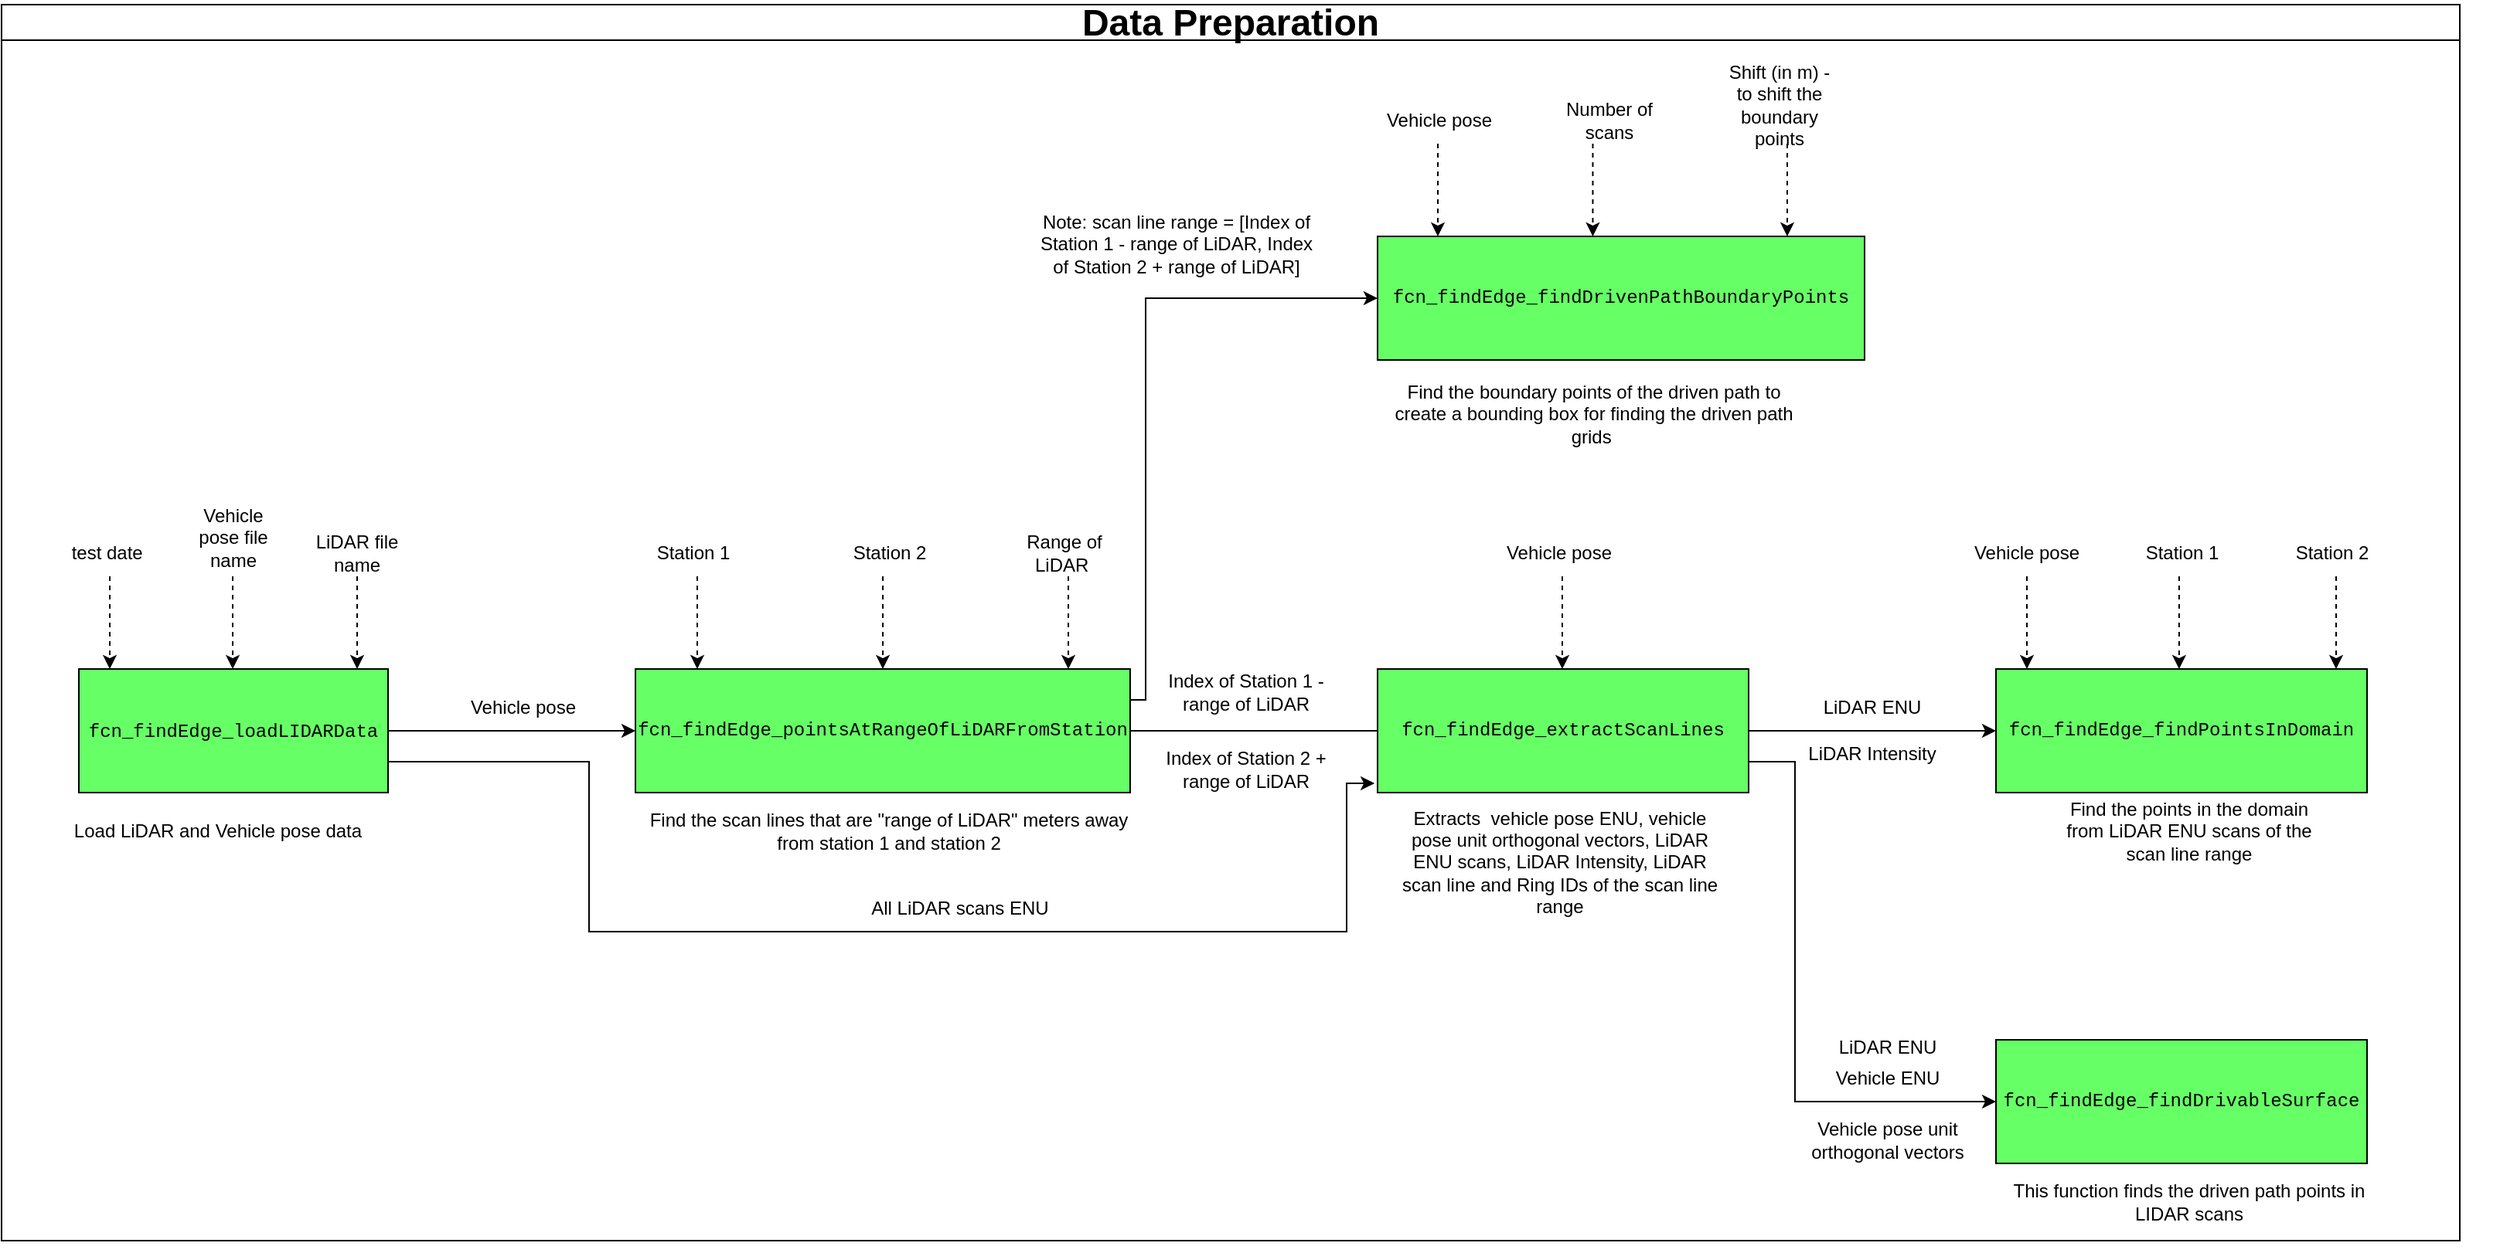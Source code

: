 <mxfile version="24.4.6" type="device">
  <diagram name="Page-1" id="1t3EqyHOZMW7sC0uhStz">
    <mxGraphModel dx="1809" dy="973" grid="1" gridSize="10" guides="1" tooltips="1" connect="1" arrows="1" fold="1" page="1" pageScale="1" pageWidth="850" pageHeight="1100" math="0" shadow="0">
      <root>
        <mxCell id="0" />
        <mxCell id="1" parent="0" />
        <mxCell id="srokErgthjkjzXlaEye1-38" style="edgeStyle=orthogonalEdgeStyle;rounded=0;orthogonalLoop=1;jettySize=auto;html=1;exitX=1;exitY=0.5;exitDx=0;exitDy=0;" edge="1" parent="1" source="srokErgthjkjzXlaEye1-19" target="srokErgthjkjzXlaEye1-29">
          <mxGeometry relative="1" as="geometry" />
        </mxCell>
        <mxCell id="srokErgthjkjzXlaEye1-19" value="&lt;span style=&quot;font-family: Menlo, Monaco, Consolas, &amp;quot;Courier New&amp;quot;, monospace; text-align: start; white-space: pre;&quot;&gt;&lt;font style=&quot;font-size: 12px;&quot;&gt;fcn_findEdge_loadLIDARData&lt;/font&gt;&lt;/span&gt;" style="rounded=0;whiteSpace=wrap;html=1;fillColor=#66FF66;" vertex="1" parent="1">
          <mxGeometry x="120" y="480" width="200" height="80" as="geometry" />
        </mxCell>
        <mxCell id="srokErgthjkjzXlaEye1-20" value="" style="html=1;labelBackgroundColor=#ffffff;startArrow=none;startFill=0;startSize=6;endArrow=classic;endFill=1;endSize=6;jettySize=auto;orthogonalLoop=1;strokeWidth=1;dashed=1;fontSize=14;rounded=0;entryX=0.5;entryY=0;entryDx=0;entryDy=0;" edge="1" parent="1">
          <mxGeometry width="60" height="60" relative="1" as="geometry">
            <mxPoint x="219.5" y="420" as="sourcePoint" />
            <mxPoint x="219.5" y="480" as="targetPoint" />
          </mxGeometry>
        </mxCell>
        <mxCell id="srokErgthjkjzXlaEye1-21" value="test date&amp;nbsp;" style="text;html=1;align=center;verticalAlign=middle;whiteSpace=wrap;rounded=0;" vertex="1" parent="1">
          <mxGeometry x="110" y="390" width="60" height="30" as="geometry" />
        </mxCell>
        <mxCell id="srokErgthjkjzXlaEye1-22" value="" style="html=1;labelBackgroundColor=#ffffff;startArrow=none;startFill=0;startSize=6;endArrow=classic;endFill=1;endSize=6;jettySize=auto;orthogonalLoop=1;strokeWidth=1;dashed=1;fontSize=14;rounded=0;entryX=0.5;entryY=0;entryDx=0;entryDy=0;" edge="1" parent="1">
          <mxGeometry width="60" height="60" relative="1" as="geometry">
            <mxPoint x="300" y="420" as="sourcePoint" />
            <mxPoint x="300" y="480" as="targetPoint" />
          </mxGeometry>
        </mxCell>
        <mxCell id="srokErgthjkjzXlaEye1-23" value="" style="html=1;labelBackgroundColor=#ffffff;startArrow=none;startFill=0;startSize=6;endArrow=classic;endFill=1;endSize=6;jettySize=auto;orthogonalLoop=1;strokeWidth=1;dashed=1;fontSize=14;rounded=0;entryX=0.5;entryY=0;entryDx=0;entryDy=0;" edge="1" parent="1">
          <mxGeometry width="60" height="60" relative="1" as="geometry">
            <mxPoint x="140" y="420" as="sourcePoint" />
            <mxPoint x="140" y="480" as="targetPoint" />
          </mxGeometry>
        </mxCell>
        <mxCell id="srokErgthjkjzXlaEye1-24" value="Vehicle pose file name" style="text;html=1;align=center;verticalAlign=middle;whiteSpace=wrap;rounded=0;" vertex="1" parent="1">
          <mxGeometry x="190" y="380" width="60" height="30" as="geometry" />
        </mxCell>
        <mxCell id="srokErgthjkjzXlaEye1-25" value="LiDAR file name" style="text;html=1;align=center;verticalAlign=middle;whiteSpace=wrap;rounded=0;" vertex="1" parent="1">
          <mxGeometry x="270" y="390" width="60" height="30" as="geometry" />
        </mxCell>
        <mxCell id="srokErgthjkjzXlaEye1-47" style="edgeStyle=orthogonalEdgeStyle;rounded=0;orthogonalLoop=1;jettySize=auto;html=1;exitX=1;exitY=0.5;exitDx=0;exitDy=0;" edge="1" parent="1" source="srokErgthjkjzXlaEye1-29">
          <mxGeometry relative="1" as="geometry">
            <mxPoint x="1040" y="520" as="targetPoint" />
          </mxGeometry>
        </mxCell>
        <mxCell id="srokErgthjkjzXlaEye1-29" value="&lt;div style=&quot;padding: 30px; text-align: start;&quot; class=&quot;rtcContent&quot;&gt;&lt;div style=&quot;font-family: Menlo, Monaco, Consolas, &amp;quot;Courier New&amp;quot;, monospace;&quot; class=&quot;lineNode&quot;&gt;&lt;span style=&quot;white-space: pre;&quot;&gt;&lt;font style=&quot;font-size: 12px;&quot;&gt;fcn_findEdge_pointsAtRangeOfLiDARFromStation&lt;/font&gt;&lt;/span&gt;&lt;/div&gt;&lt;/div&gt;" style="rounded=0;whiteSpace=wrap;html=1;fillColor=#66FF66;" vertex="1" parent="1">
          <mxGeometry x="480" y="480" width="320" height="80" as="geometry" />
        </mxCell>
        <mxCell id="srokErgthjkjzXlaEye1-31" value="Load LiDAR and Vehicle pose data" style="text;html=1;align=center;verticalAlign=middle;whiteSpace=wrap;rounded=0;" vertex="1" parent="1">
          <mxGeometry x="100" y="570" width="220" height="30" as="geometry" />
        </mxCell>
        <mxCell id="srokErgthjkjzXlaEye1-35" value="Find the scan lines that are &quot;range of LiDAR&quot; meters away from station 1 and station 2" style="text;html=1;align=center;verticalAlign=middle;whiteSpace=wrap;rounded=0;" vertex="1" parent="1">
          <mxGeometry x="484" y="570" width="320" height="30" as="geometry" />
        </mxCell>
        <mxCell id="srokErgthjkjzXlaEye1-39" value="Vehicle pose" style="text;html=1;align=center;verticalAlign=middle;whiteSpace=wrap;rounded=0;" vertex="1" parent="1">
          <mxGeometry x="370" y="490" width="75" height="30" as="geometry" />
        </mxCell>
        <mxCell id="srokErgthjkjzXlaEye1-41" value="" style="html=1;labelBackgroundColor=#ffffff;startArrow=none;startFill=0;startSize=6;endArrow=classic;endFill=1;endSize=6;jettySize=auto;orthogonalLoop=1;strokeWidth=1;dashed=1;fontSize=14;rounded=0;entryX=0.5;entryY=0;entryDx=0;entryDy=0;" edge="1" parent="1">
          <mxGeometry width="60" height="60" relative="1" as="geometry">
            <mxPoint x="520" y="420" as="sourcePoint" />
            <mxPoint x="520" y="480" as="targetPoint" />
          </mxGeometry>
        </mxCell>
        <mxCell id="srokErgthjkjzXlaEye1-42" value="Station 1" style="text;html=1;align=center;verticalAlign=middle;whiteSpace=wrap;rounded=0;" vertex="1" parent="1">
          <mxGeometry x="480" y="390" width="75" height="30" as="geometry" />
        </mxCell>
        <mxCell id="srokErgthjkjzXlaEye1-43" value="" style="html=1;labelBackgroundColor=#ffffff;startArrow=none;startFill=0;startSize=6;endArrow=classic;endFill=1;endSize=6;jettySize=auto;orthogonalLoop=1;strokeWidth=1;dashed=1;fontSize=14;rounded=0;entryX=0.5;entryY=0;entryDx=0;entryDy=0;" edge="1" parent="1">
          <mxGeometry width="60" height="60" relative="1" as="geometry">
            <mxPoint x="640" y="420" as="sourcePoint" />
            <mxPoint x="640" y="480" as="targetPoint" />
          </mxGeometry>
        </mxCell>
        <mxCell id="srokErgthjkjzXlaEye1-44" value="Station 2" style="text;html=1;align=center;verticalAlign=middle;whiteSpace=wrap;rounded=0;" vertex="1" parent="1">
          <mxGeometry x="606.5" y="390" width="75" height="30" as="geometry" />
        </mxCell>
        <mxCell id="srokErgthjkjzXlaEye1-45" value="" style="html=1;labelBackgroundColor=#ffffff;startArrow=none;startFill=0;startSize=6;endArrow=classic;endFill=1;endSize=6;jettySize=auto;orthogonalLoop=1;strokeWidth=1;dashed=1;fontSize=14;rounded=0;entryX=0.5;entryY=0;entryDx=0;entryDy=0;" edge="1" parent="1">
          <mxGeometry width="60" height="60" relative="1" as="geometry">
            <mxPoint x="760" y="420" as="sourcePoint" />
            <mxPoint x="760" y="480" as="targetPoint" />
          </mxGeometry>
        </mxCell>
        <mxCell id="srokErgthjkjzXlaEye1-46" value="Range of LiDAR&amp;nbsp;" style="text;html=1;align=center;verticalAlign=middle;whiteSpace=wrap;rounded=0;" vertex="1" parent="1">
          <mxGeometry x="720" y="390" width="75" height="30" as="geometry" />
        </mxCell>
        <mxCell id="srokErgthjkjzXlaEye1-48" value="Index of Station 1 - range of LiDAR" style="text;html=1;align=center;verticalAlign=middle;whiteSpace=wrap;rounded=0;" vertex="1" parent="1">
          <mxGeometry x="820" y="480" width="110" height="30" as="geometry" />
        </mxCell>
        <mxCell id="srokErgthjkjzXlaEye1-49" value="Index of Station 2 + range of LiDAR" style="text;html=1;align=center;verticalAlign=middle;whiteSpace=wrap;rounded=0;" vertex="1" parent="1">
          <mxGeometry x="820" y="530" width="110" height="30" as="geometry" />
        </mxCell>
        <mxCell id="srokErgthjkjzXlaEye1-69" style="edgeStyle=orthogonalEdgeStyle;rounded=0;orthogonalLoop=1;jettySize=auto;html=1;exitX=1;exitY=0.5;exitDx=0;exitDy=0;" edge="1" parent="1" source="srokErgthjkjzXlaEye1-50" target="srokErgthjkjzXlaEye1-61">
          <mxGeometry relative="1" as="geometry" />
        </mxCell>
        <mxCell id="srokErgthjkjzXlaEye1-78" style="edgeStyle=orthogonalEdgeStyle;rounded=0;orthogonalLoop=1;jettySize=auto;html=1;exitX=1;exitY=0.25;exitDx=0;exitDy=0;entryX=0;entryY=0.5;entryDx=0;entryDy=0;" edge="1" parent="1">
          <mxGeometry relative="1" as="geometry">
            <mxPoint x="800" y="500" as="sourcePoint" />
            <mxPoint x="960" y="240" as="targetPoint" />
            <Array as="points">
              <mxPoint x="810" y="500" />
              <mxPoint x="810" y="240" />
            </Array>
          </mxGeometry>
        </mxCell>
        <mxCell id="srokErgthjkjzXlaEye1-108" style="edgeStyle=orthogonalEdgeStyle;rounded=0;orthogonalLoop=1;jettySize=auto;html=1;exitX=1;exitY=0.75;exitDx=0;exitDy=0;entryX=0;entryY=0.5;entryDx=0;entryDy=0;" edge="1" parent="1" source="srokErgthjkjzXlaEye1-50">
          <mxGeometry relative="1" as="geometry">
            <mxPoint x="1360" y="760" as="targetPoint" />
            <Array as="points">
              <mxPoint x="1230" y="540" />
              <mxPoint x="1230" y="760" />
            </Array>
          </mxGeometry>
        </mxCell>
        <mxCell id="srokErgthjkjzXlaEye1-50" value="&lt;div style=&quot;padding: 30px; text-align: start;&quot; class=&quot;rtcContent&quot;&gt;&lt;div style=&quot;font-family: Menlo, Monaco, Consolas, &amp;quot;Courier New&amp;quot;, monospace;&quot; class=&quot;lineNode&quot;&gt;&lt;span style=&quot;white-space: pre;&quot;&gt;&lt;font style=&quot;font-size: 12px;&quot;&gt;fcn_findEdge_extractScanLines&lt;/font&gt;&lt;/span&gt;&lt;/div&gt;&lt;/div&gt;" style="rounded=0;whiteSpace=wrap;html=1;fillColor=#66FF66;" vertex="1" parent="1">
          <mxGeometry x="960" y="480" width="240" height="80" as="geometry" />
        </mxCell>
        <mxCell id="srokErgthjkjzXlaEye1-56" style="edgeStyle=orthogonalEdgeStyle;rounded=0;orthogonalLoop=1;jettySize=auto;html=1;exitX=1;exitY=0.75;exitDx=0;exitDy=0;entryX=-0.008;entryY=0.925;entryDx=0;entryDy=0;entryPerimeter=0;" edge="1" parent="1" source="srokErgthjkjzXlaEye1-19" target="srokErgthjkjzXlaEye1-50">
          <mxGeometry relative="1" as="geometry">
            <Array as="points">
              <mxPoint x="450" y="540" />
              <mxPoint x="450" y="650" />
              <mxPoint x="940" y="650" />
              <mxPoint x="940" y="554" />
            </Array>
          </mxGeometry>
        </mxCell>
        <mxCell id="srokErgthjkjzXlaEye1-57" value="All LiDAR scans ENU" style="text;html=1;align=center;verticalAlign=middle;whiteSpace=wrap;rounded=0;" vertex="1" parent="1">
          <mxGeometry x="620" y="620" width="140" height="30" as="geometry" />
        </mxCell>
        <mxCell id="srokErgthjkjzXlaEye1-58" value="" style="html=1;labelBackgroundColor=#ffffff;startArrow=none;startFill=0;startSize=6;endArrow=classic;endFill=1;endSize=6;jettySize=auto;orthogonalLoop=1;strokeWidth=1;dashed=1;fontSize=14;rounded=0;entryX=0.5;entryY=0;entryDx=0;entryDy=0;" edge="1" parent="1">
          <mxGeometry width="60" height="60" relative="1" as="geometry">
            <mxPoint x="1079.5" y="420" as="sourcePoint" />
            <mxPoint x="1079.5" y="480" as="targetPoint" />
          </mxGeometry>
        </mxCell>
        <mxCell id="srokErgthjkjzXlaEye1-59" value="Vehicle pose" style="text;html=1;align=center;verticalAlign=middle;whiteSpace=wrap;rounded=0;" vertex="1" parent="1">
          <mxGeometry x="1040" y="390" width="75" height="30" as="geometry" />
        </mxCell>
        <mxCell id="srokErgthjkjzXlaEye1-61" value="&lt;div style=&quot;padding: 30px; text-align: start;&quot; class=&quot;rtcContent&quot;&gt;&lt;div style=&quot;font-family: Menlo, Monaco, Consolas, &amp;quot;Courier New&amp;quot;, monospace;&quot; class=&quot;lineNode&quot;&gt;&lt;div style=&quot;padding: 30px;&quot; class=&quot;rtcContent&quot;&gt;&lt;div style=&quot;&quot; class=&quot;lineNode&quot;&gt;&lt;span style=&quot;white-space: pre;&quot;&gt;&lt;font style=&quot;font-size: 12px;&quot;&gt;fcn_findEdge_findPointsInDomain&lt;/font&gt;&lt;/span&gt;&lt;/div&gt;&lt;/div&gt;&lt;/div&gt;&lt;/div&gt;" style="rounded=0;whiteSpace=wrap;html=1;fillColor=#66FF66;" vertex="1" parent="1">
          <mxGeometry x="1360" y="480" width="240" height="80" as="geometry" />
        </mxCell>
        <mxCell id="srokErgthjkjzXlaEye1-65" value="" style="html=1;labelBackgroundColor=#ffffff;startArrow=none;startFill=0;startSize=6;endArrow=classic;endFill=1;endSize=6;jettySize=auto;orthogonalLoop=1;strokeWidth=1;dashed=1;fontSize=14;rounded=0;entryX=0.5;entryY=0;entryDx=0;entryDy=0;" edge="1" parent="1">
          <mxGeometry width="60" height="60" relative="1" as="geometry">
            <mxPoint x="1478.46" y="420" as="sourcePoint" />
            <mxPoint x="1478.46" y="480" as="targetPoint" />
          </mxGeometry>
        </mxCell>
        <mxCell id="srokErgthjkjzXlaEye1-66" value="Station 1" style="text;html=1;align=center;verticalAlign=middle;whiteSpace=wrap;rounded=0;" vertex="1" parent="1">
          <mxGeometry x="1442.5" y="390" width="75" height="30" as="geometry" />
        </mxCell>
        <mxCell id="srokErgthjkjzXlaEye1-67" value="" style="html=1;labelBackgroundColor=#ffffff;startArrow=none;startFill=0;startSize=6;endArrow=classic;endFill=1;endSize=6;jettySize=auto;orthogonalLoop=1;strokeWidth=1;dashed=1;fontSize=14;rounded=0;entryX=0.5;entryY=0;entryDx=0;entryDy=0;" edge="1" parent="1">
          <mxGeometry width="60" height="60" relative="1" as="geometry">
            <mxPoint x="1580" y="420" as="sourcePoint" />
            <mxPoint x="1580" y="480" as="targetPoint" />
          </mxGeometry>
        </mxCell>
        <mxCell id="srokErgthjkjzXlaEye1-68" value="Station 2" style="text;html=1;align=center;verticalAlign=middle;whiteSpace=wrap;rounded=0;" vertex="1" parent="1">
          <mxGeometry x="1540" y="390" width="75" height="30" as="geometry" />
        </mxCell>
        <mxCell id="srokErgthjkjzXlaEye1-70" value="Extracts&amp;nbsp; vehicle pose ENU, vehicle pose unit orthogonal vectors, LiDAR ENU scans, LiDAR Intensity, LiDAR scan line and Ring IDs&amp;nbsp;of the scan line range" style="text;html=1;align=center;verticalAlign=middle;whiteSpace=wrap;rounded=0;" vertex="1" parent="1">
          <mxGeometry x="967.5" y="550" width="220" height="110" as="geometry" />
        </mxCell>
        <mxCell id="srokErgthjkjzXlaEye1-71" value="Note: scan line range = [Index of Station 1 - range of LiDAR, Index of Station 2 + range of LiDAR]" style="text;html=1;align=center;verticalAlign=middle;whiteSpace=wrap;rounded=0;" vertex="1" parent="1">
          <mxGeometry x="740" y="140" width="180" height="130" as="geometry" />
        </mxCell>
        <mxCell id="srokErgthjkjzXlaEye1-74" value="" style="html=1;labelBackgroundColor=#ffffff;startArrow=none;startFill=0;startSize=6;endArrow=classic;endFill=1;endSize=6;jettySize=auto;orthogonalLoop=1;strokeWidth=1;dashed=1;fontSize=14;rounded=0;entryX=0.5;entryY=0;entryDx=0;entryDy=0;" edge="1" parent="1">
          <mxGeometry width="60" height="60" relative="1" as="geometry">
            <mxPoint x="1380" y="420" as="sourcePoint" />
            <mxPoint x="1380" y="480" as="targetPoint" />
          </mxGeometry>
        </mxCell>
        <mxCell id="srokErgthjkjzXlaEye1-75" value="Vehicle pose" style="text;html=1;align=center;verticalAlign=middle;whiteSpace=wrap;rounded=0;" vertex="1" parent="1">
          <mxGeometry x="1340" y="390" width="80" height="30" as="geometry" />
        </mxCell>
        <mxCell id="srokErgthjkjzXlaEye1-77" value="&lt;div style=&quot;padding: 30px; text-align: start;&quot; class=&quot;rtcContent&quot;&gt;&lt;div style=&quot;font-family: Menlo, Monaco, Consolas, &amp;quot;Courier New&amp;quot;, monospace;&quot; class=&quot;lineNode&quot;&gt;&lt;div style=&quot;padding: 30px;&quot; class=&quot;rtcContent&quot;&gt;&lt;div style=&quot;&quot; class=&quot;lineNode&quot;&gt;&lt;div style=&quot;padding: 30px;&quot; class=&quot;rtcContent&quot;&gt;&lt;div style=&quot;&quot; class=&quot;lineNode&quot;&gt;&lt;div style=&quot;padding: 30px;&quot; class=&quot;rtcContent&quot;&gt;&lt;div style=&quot;&quot; class=&quot;lineNode&quot;&gt;&lt;span style=&quot;white-space: pre;&quot;&gt;&lt;font style=&quot;font-size: 12px;&quot;&gt;fcn_findEdge_findDrivenPathBoundaryPoints&lt;/font&gt;&lt;/span&gt;&lt;/div&gt;&lt;/div&gt;&lt;/div&gt;&lt;/div&gt;&lt;/div&gt;&lt;/div&gt;&lt;/div&gt;&lt;/div&gt;" style="rounded=0;whiteSpace=wrap;html=1;fillColor=#66FF66;" vertex="1" parent="1">
          <mxGeometry x="960" y="200" width="315" height="80" as="geometry" />
        </mxCell>
        <mxCell id="srokErgthjkjzXlaEye1-79" value="This function finds the driven path points in LIDAR scans" style="text;html=1;align=center;verticalAlign=middle;whiteSpace=wrap;rounded=0;" vertex="1" parent="1">
          <mxGeometry x="1370" y="810" width="230" height="30" as="geometry" />
        </mxCell>
        <mxCell id="srokErgthjkjzXlaEye1-80" value="Find the points in the domain from LiDAR ENU scans of the scan line range" style="text;html=1;align=center;verticalAlign=middle;whiteSpace=wrap;rounded=0;" vertex="1" parent="1">
          <mxGeometry x="1400" y="570" width="170" height="30" as="geometry" />
        </mxCell>
        <mxCell id="srokErgthjkjzXlaEye1-81" value="Find the boundary points of the driven path to create a bounding box for finding the driven path grids&amp;nbsp;" style="text;html=1;align=center;verticalAlign=middle;whiteSpace=wrap;rounded=0;" vertex="1" parent="1">
          <mxGeometry x="970" y="300" width="260" height="30" as="geometry" />
        </mxCell>
        <mxCell id="srokErgthjkjzXlaEye1-82" value="" style="html=1;labelBackgroundColor=#ffffff;startArrow=none;startFill=0;startSize=6;endArrow=classic;endFill=1;endSize=6;jettySize=auto;orthogonalLoop=1;strokeWidth=1;dashed=1;fontSize=14;rounded=0;entryX=0.5;entryY=0;entryDx=0;entryDy=0;" edge="1" parent="1">
          <mxGeometry width="60" height="60" relative="1" as="geometry">
            <mxPoint x="999" y="140" as="sourcePoint" />
            <mxPoint x="999" y="200" as="targetPoint" />
          </mxGeometry>
        </mxCell>
        <mxCell id="srokErgthjkjzXlaEye1-83" value="Vehicle pose" style="text;html=1;align=center;verticalAlign=middle;whiteSpace=wrap;rounded=0;" vertex="1" parent="1">
          <mxGeometry x="960" y="110" width="80" height="30" as="geometry" />
        </mxCell>
        <mxCell id="srokErgthjkjzXlaEye1-87" value="" style="html=1;labelBackgroundColor=#ffffff;startArrow=none;startFill=0;startSize=6;endArrow=classic;endFill=1;endSize=6;jettySize=auto;orthogonalLoop=1;strokeWidth=1;dashed=1;fontSize=14;rounded=0;entryX=0.5;entryY=0;entryDx=0;entryDy=0;" edge="1" parent="1">
          <mxGeometry width="60" height="60" relative="1" as="geometry">
            <mxPoint x="1099.23" y="140" as="sourcePoint" />
            <mxPoint x="1099.23" y="200" as="targetPoint" />
          </mxGeometry>
        </mxCell>
        <mxCell id="srokErgthjkjzXlaEye1-88" value="Number of scans" style="text;html=1;align=center;verticalAlign=middle;whiteSpace=wrap;rounded=0;" vertex="1" parent="1">
          <mxGeometry x="1070" y="110" width="80" height="30" as="geometry" />
        </mxCell>
        <mxCell id="srokErgthjkjzXlaEye1-89" value="" style="html=1;labelBackgroundColor=#ffffff;startArrow=none;startFill=0;startSize=6;endArrow=classic;endFill=1;endSize=6;jettySize=auto;orthogonalLoop=1;strokeWidth=1;dashed=1;fontSize=14;rounded=0;entryX=0.5;entryY=0;entryDx=0;entryDy=0;" edge="1" parent="1">
          <mxGeometry width="60" height="60" relative="1" as="geometry">
            <mxPoint x="1225" y="140" as="sourcePoint" />
            <mxPoint x="1225" y="200" as="targetPoint" />
          </mxGeometry>
        </mxCell>
        <mxCell id="srokErgthjkjzXlaEye1-90" value="Shift (in m) - to shift the boundary points" style="text;html=1;align=center;verticalAlign=middle;whiteSpace=wrap;rounded=0;" vertex="1" parent="1">
          <mxGeometry x="1180" y="100" width="80" height="30" as="geometry" />
        </mxCell>
        <mxCell id="srokErgthjkjzXlaEye1-101" value="LiDAR ENU" style="text;html=1;align=center;verticalAlign=middle;whiteSpace=wrap;rounded=0;" vertex="1" parent="1">
          <mxGeometry x="1230" y="490" width="100" height="30" as="geometry" />
        </mxCell>
        <mxCell id="srokErgthjkjzXlaEye1-102" value="LiDAR Intensity" style="text;html=1;align=center;verticalAlign=middle;whiteSpace=wrap;rounded=0;" vertex="1" parent="1">
          <mxGeometry x="1230" y="520" width="100" height="30" as="geometry" />
        </mxCell>
        <mxCell id="srokErgthjkjzXlaEye1-109" value="LiDAR ENU" style="text;html=1;align=center;verticalAlign=middle;whiteSpace=wrap;rounded=0;" vertex="1" parent="1">
          <mxGeometry x="1240" y="710" width="100" height="30" as="geometry" />
        </mxCell>
        <mxCell id="srokErgthjkjzXlaEye1-110" value="Vehicle pose unit orthogonal vectors" style="text;html=1;align=center;verticalAlign=middle;whiteSpace=wrap;rounded=0;" vertex="1" parent="1">
          <mxGeometry x="1225" y="770" width="130" height="30" as="geometry" />
        </mxCell>
        <mxCell id="srokErgthjkjzXlaEye1-111" value="Vehicle ENU" style="text;html=1;align=center;verticalAlign=middle;whiteSpace=wrap;rounded=0;" vertex="1" parent="1">
          <mxGeometry x="1240" y="730" width="100" height="30" as="geometry" />
        </mxCell>
        <mxCell id="srokErgthjkjzXlaEye1-115" value="&lt;div style=&quot;padding: 30px; text-align: start;&quot; class=&quot;rtcContent&quot;&gt;&lt;div style=&quot;font-family: Menlo, Monaco, Consolas, &amp;quot;Courier New&amp;quot;, monospace;&quot; class=&quot;lineNode&quot;&gt;&lt;div style=&quot;padding: 30px;&quot; class=&quot;rtcContent&quot;&gt;&lt;div style=&quot;&quot; class=&quot;lineNode&quot;&gt;&lt;div style=&quot;padding: 30px;&quot; class=&quot;rtcContent&quot;&gt;&lt;div style=&quot;&quot; class=&quot;lineNode&quot;&gt;&lt;span style=&quot;white-space: pre;&quot;&gt;&lt;font style=&quot;font-size: 12px;&quot;&gt;fcn_findEdge_findDrivableSurface&lt;/font&gt;&lt;/span&gt;&lt;/div&gt;&lt;/div&gt;&lt;/div&gt;&lt;/div&gt;&lt;/div&gt;&lt;/div&gt;" style="rounded=0;whiteSpace=wrap;html=1;fillColor=#66FF66;" vertex="1" parent="1">
          <mxGeometry x="1360" y="720" width="240" height="80" as="geometry" />
        </mxCell>
        <mxCell id="srokErgthjkjzXlaEye1-116" value="&lt;font style=&quot;font-size: 24px;&quot;&gt;Data Preparation&lt;/font&gt;" style="swimlane;whiteSpace=wrap;html=1;" vertex="1" parent="1">
          <mxGeometry x="70" y="50" width="1590" height="800" as="geometry" />
        </mxCell>
      </root>
    </mxGraphModel>
  </diagram>
</mxfile>
